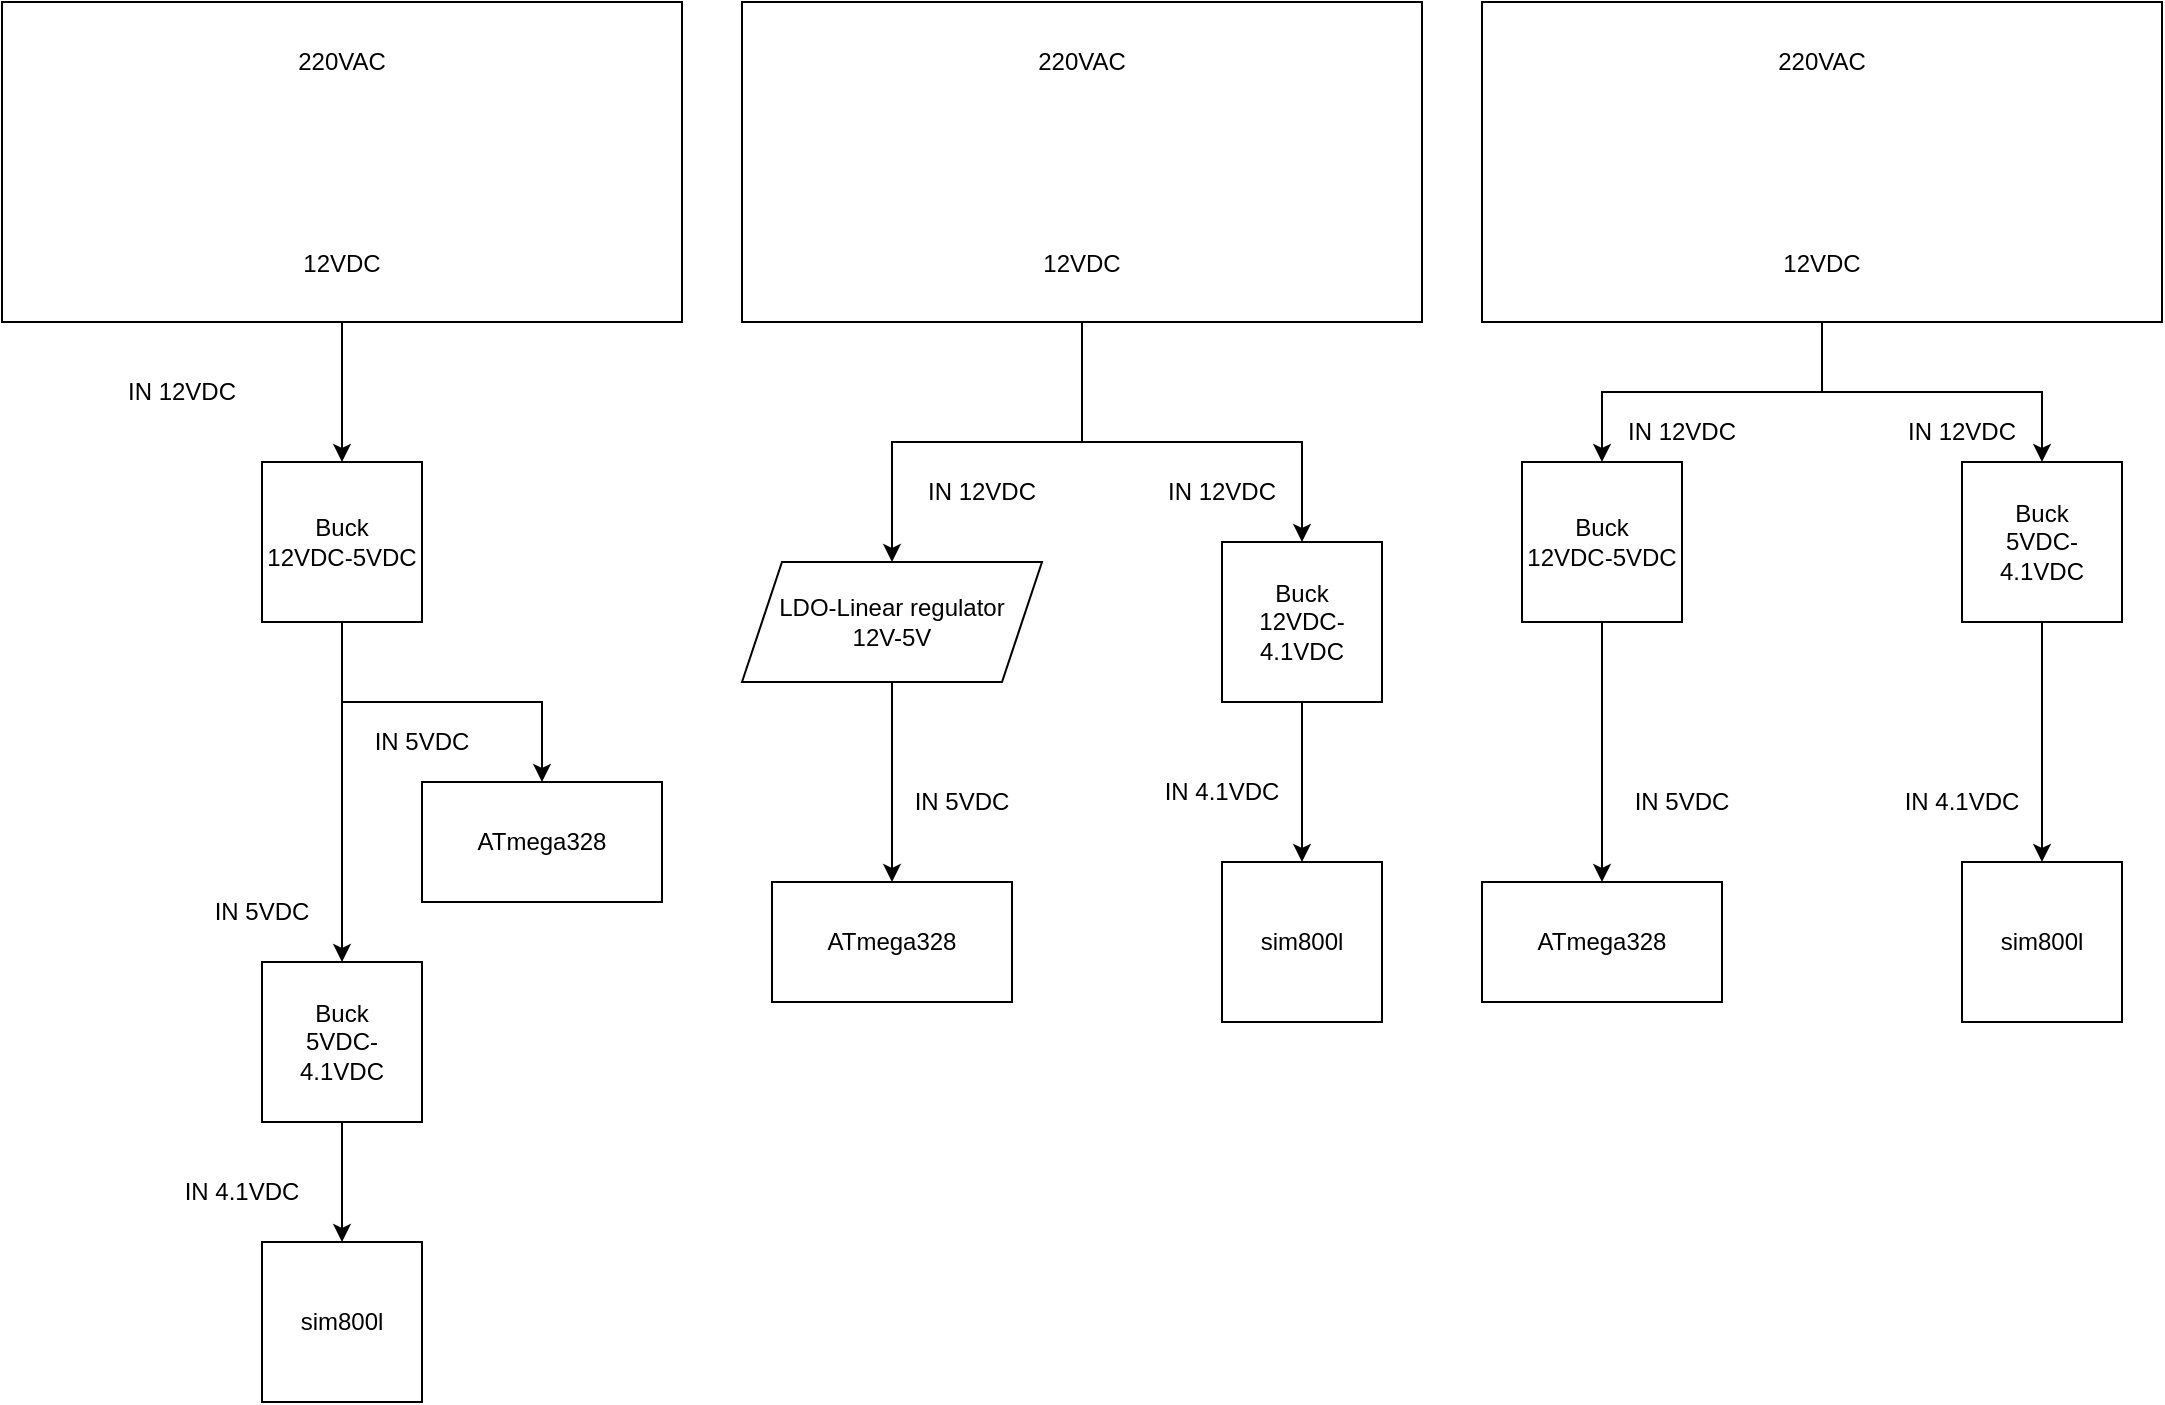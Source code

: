 <mxfile version="26.0.8">
  <diagram name="Page-1" id="Vm4hDieU4LicBKboQY89">
    <mxGraphModel dx="14" dy="638" grid="1" gridSize="10" guides="1" tooltips="1" connect="1" arrows="1" fold="1" page="1" pageScale="1" pageWidth="1100" pageHeight="850" math="0" shadow="0">
      <root>
        <mxCell id="0" />
        <mxCell id="1" parent="0" />
        <mxCell id="bgCyx2XPetGXuK7i7sd4-3" value="ATmega328" style="rounded=0;whiteSpace=wrap;html=1;" vertex="1" parent="1">
          <mxGeometry x="1320" y="400" width="120" height="60" as="geometry" />
        </mxCell>
        <mxCell id="bgCyx2XPetGXuK7i7sd4-4" value="sim800l" style="whiteSpace=wrap;html=1;aspect=fixed;" vertex="1" parent="1">
          <mxGeometry x="1240" y="630" width="80" height="80" as="geometry" />
        </mxCell>
        <mxCell id="bgCyx2XPetGXuK7i7sd4-54" style="edgeStyle=orthogonalEdgeStyle;rounded=0;orthogonalLoop=1;jettySize=auto;html=1;exitX=0.5;exitY=1;exitDx=0;exitDy=0;entryX=0.5;entryY=0;entryDx=0;entryDy=0;" edge="1" parent="1" source="bgCyx2XPetGXuK7i7sd4-7" target="bgCyx2XPetGXuK7i7sd4-9">
          <mxGeometry relative="1" as="geometry" />
        </mxCell>
        <mxCell id="bgCyx2XPetGXuK7i7sd4-55" style="edgeStyle=orthogonalEdgeStyle;rounded=0;orthogonalLoop=1;jettySize=auto;html=1;exitX=0.5;exitY=1;exitDx=0;exitDy=0;" edge="1" parent="1" source="bgCyx2XPetGXuK7i7sd4-7" target="bgCyx2XPetGXuK7i7sd4-3">
          <mxGeometry relative="1" as="geometry" />
        </mxCell>
        <mxCell id="bgCyx2XPetGXuK7i7sd4-7" value="Buck&lt;div&gt;12VDC-5VDC&lt;/div&gt;" style="whiteSpace=wrap;html=1;aspect=fixed;" vertex="1" parent="1">
          <mxGeometry x="1240" y="240" width="80" height="80" as="geometry" />
        </mxCell>
        <mxCell id="bgCyx2XPetGXuK7i7sd4-56" style="edgeStyle=orthogonalEdgeStyle;rounded=0;orthogonalLoop=1;jettySize=auto;html=1;exitX=0.5;exitY=1;exitDx=0;exitDy=0;entryX=0.5;entryY=0;entryDx=0;entryDy=0;" edge="1" parent="1" source="bgCyx2XPetGXuK7i7sd4-9" target="bgCyx2XPetGXuK7i7sd4-4">
          <mxGeometry relative="1" as="geometry" />
        </mxCell>
        <mxCell id="bgCyx2XPetGXuK7i7sd4-9" value="Buck&lt;div&gt;5VDC-4.1VDC&lt;/div&gt;" style="whiteSpace=wrap;html=1;aspect=fixed;" vertex="1" parent="1">
          <mxGeometry x="1240" y="490" width="80" height="80" as="geometry" />
        </mxCell>
        <mxCell id="bgCyx2XPetGXuK7i7sd4-10" value="IN 4.1VDC" style="text;html=1;align=center;verticalAlign=middle;whiteSpace=wrap;rounded=0;" vertex="1" parent="1">
          <mxGeometry x="1200" y="590" width="60" height="30" as="geometry" />
        </mxCell>
        <mxCell id="bgCyx2XPetGXuK7i7sd4-11" value="IN 5VDC" style="text;html=1;align=center;verticalAlign=middle;whiteSpace=wrap;rounded=0;" vertex="1" parent="1">
          <mxGeometry x="1210" y="450" width="60" height="30" as="geometry" />
        </mxCell>
        <mxCell id="bgCyx2XPetGXuK7i7sd4-12" value="IN 12VDC" style="text;html=1;align=center;verticalAlign=middle;whiteSpace=wrap;rounded=0;" vertex="1" parent="1">
          <mxGeometry x="1170" y="190" width="60" height="30" as="geometry" />
        </mxCell>
        <mxCell id="bgCyx2XPetGXuK7i7sd4-13" value="IN 5VDC" style="text;html=1;align=center;verticalAlign=middle;whiteSpace=wrap;rounded=0;" vertex="1" parent="1">
          <mxGeometry x="1290" y="365" width="60" height="30" as="geometry" />
        </mxCell>
        <mxCell id="bgCyx2XPetGXuK7i7sd4-17" value="ATmega328" style="rounded=0;whiteSpace=wrap;html=1;" vertex="1" parent="1">
          <mxGeometry x="1495" y="450" width="120" height="60" as="geometry" />
        </mxCell>
        <mxCell id="bgCyx2XPetGXuK7i7sd4-18" value="sim800l" style="whiteSpace=wrap;html=1;aspect=fixed;" vertex="1" parent="1">
          <mxGeometry x="1720" y="440" width="80" height="80" as="geometry" />
        </mxCell>
        <mxCell id="bgCyx2XPetGXuK7i7sd4-50" style="edgeStyle=orthogonalEdgeStyle;rounded=0;orthogonalLoop=1;jettySize=auto;html=1;exitX=0.5;exitY=1;exitDx=0;exitDy=0;" edge="1" parent="1" source="bgCyx2XPetGXuK7i7sd4-20" target="bgCyx2XPetGXuK7i7sd4-18">
          <mxGeometry relative="1" as="geometry" />
        </mxCell>
        <mxCell id="bgCyx2XPetGXuK7i7sd4-20" value="Buck&lt;div&gt;12VDC-4.1VDC&lt;/div&gt;" style="whiteSpace=wrap;html=1;aspect=fixed;" vertex="1" parent="1">
          <mxGeometry x="1720" y="280" width="80" height="80" as="geometry" />
        </mxCell>
        <mxCell id="bgCyx2XPetGXuK7i7sd4-21" value="IN 4.1VDC" style="text;html=1;align=center;verticalAlign=middle;whiteSpace=wrap;rounded=0;" vertex="1" parent="1">
          <mxGeometry x="1690" y="390" width="60" height="30" as="geometry" />
        </mxCell>
        <mxCell id="bgCyx2XPetGXuK7i7sd4-22" value="IN 5VDC" style="text;html=1;align=center;verticalAlign=middle;whiteSpace=wrap;rounded=0;" vertex="1" parent="1">
          <mxGeometry x="1560" y="395" width="60" height="30" as="geometry" />
        </mxCell>
        <mxCell id="bgCyx2XPetGXuK7i7sd4-49" style="edgeStyle=orthogonalEdgeStyle;rounded=0;orthogonalLoop=1;jettySize=auto;html=1;exitX=0.5;exitY=1;exitDx=0;exitDy=0;entryX=0.5;entryY=0;entryDx=0;entryDy=0;" edge="1" parent="1" source="bgCyx2XPetGXuK7i7sd4-24" target="bgCyx2XPetGXuK7i7sd4-17">
          <mxGeometry relative="1" as="geometry" />
        </mxCell>
        <mxCell id="bgCyx2XPetGXuK7i7sd4-24" value="LDO-Linear regulator&lt;div&gt;12V-5V&lt;/div&gt;" style="shape=parallelogram;perimeter=parallelogramPerimeter;whiteSpace=wrap;html=1;fixedSize=1;" vertex="1" parent="1">
          <mxGeometry x="1480" y="290" width="150" height="60" as="geometry" />
        </mxCell>
        <mxCell id="bgCyx2XPetGXuK7i7sd4-25" value="IN 12VDC" style="text;html=1;align=center;verticalAlign=middle;whiteSpace=wrap;rounded=0;" vertex="1" parent="1">
          <mxGeometry x="1690" y="240" width="60" height="30" as="geometry" />
        </mxCell>
        <mxCell id="bgCyx2XPetGXuK7i7sd4-26" value="IN 12VDC" style="text;html=1;align=center;verticalAlign=middle;whiteSpace=wrap;rounded=0;" vertex="1" parent="1">
          <mxGeometry x="1570" y="240" width="60" height="30" as="geometry" />
        </mxCell>
        <mxCell id="bgCyx2XPetGXuK7i7sd4-30" value="ATmega328" style="rounded=0;whiteSpace=wrap;html=1;" vertex="1" parent="1">
          <mxGeometry x="1850" y="450" width="120" height="60" as="geometry" />
        </mxCell>
        <mxCell id="bgCyx2XPetGXuK7i7sd4-31" value="sim800l" style="whiteSpace=wrap;html=1;aspect=fixed;" vertex="1" parent="1">
          <mxGeometry x="2090" y="440" width="80" height="80" as="geometry" />
        </mxCell>
        <mxCell id="bgCyx2XPetGXuK7i7sd4-47" style="edgeStyle=orthogonalEdgeStyle;rounded=0;orthogonalLoop=1;jettySize=auto;html=1;exitX=0.5;exitY=1;exitDx=0;exitDy=0;entryX=0.5;entryY=0;entryDx=0;entryDy=0;" edge="1" parent="1" source="bgCyx2XPetGXuK7i7sd4-33" target="bgCyx2XPetGXuK7i7sd4-30">
          <mxGeometry relative="1" as="geometry" />
        </mxCell>
        <mxCell id="bgCyx2XPetGXuK7i7sd4-33" value="Buck&lt;div&gt;12VDC-5VDC&lt;/div&gt;" style="whiteSpace=wrap;html=1;aspect=fixed;" vertex="1" parent="1">
          <mxGeometry x="1870" y="240" width="80" height="80" as="geometry" />
        </mxCell>
        <mxCell id="bgCyx2XPetGXuK7i7sd4-48" style="edgeStyle=orthogonalEdgeStyle;rounded=0;orthogonalLoop=1;jettySize=auto;html=1;exitX=0.5;exitY=1;exitDx=0;exitDy=0;entryX=0.5;entryY=0;entryDx=0;entryDy=0;" edge="1" parent="1" source="bgCyx2XPetGXuK7i7sd4-35" target="bgCyx2XPetGXuK7i7sd4-31">
          <mxGeometry relative="1" as="geometry">
            <mxPoint x="2180" y="390" as="targetPoint" />
          </mxGeometry>
        </mxCell>
        <mxCell id="bgCyx2XPetGXuK7i7sd4-35" value="Buck&lt;div&gt;5VDC-4.1VDC&lt;/div&gt;" style="whiteSpace=wrap;html=1;aspect=fixed;" vertex="1" parent="1">
          <mxGeometry x="2090" y="240" width="80" height="80" as="geometry" />
        </mxCell>
        <mxCell id="bgCyx2XPetGXuK7i7sd4-36" value="IN 4.1VDC" style="text;html=1;align=center;verticalAlign=middle;whiteSpace=wrap;rounded=0;" vertex="1" parent="1">
          <mxGeometry x="2060" y="395" width="60" height="30" as="geometry" />
        </mxCell>
        <mxCell id="bgCyx2XPetGXuK7i7sd4-37" value="IN 5VDC" style="text;html=1;align=center;verticalAlign=middle;whiteSpace=wrap;rounded=0;" vertex="1" parent="1">
          <mxGeometry x="1920" y="395" width="60" height="30" as="geometry" />
        </mxCell>
        <mxCell id="bgCyx2XPetGXuK7i7sd4-38" value="IN 12VDC" style="text;html=1;align=center;verticalAlign=middle;whiteSpace=wrap;rounded=0;" vertex="1" parent="1">
          <mxGeometry x="1920" y="210" width="60" height="30" as="geometry" />
        </mxCell>
        <mxCell id="bgCyx2XPetGXuK7i7sd4-39" value="IN 12VDC" style="text;html=1;align=center;verticalAlign=middle;whiteSpace=wrap;rounded=0;" vertex="1" parent="1">
          <mxGeometry x="2060" y="210" width="60" height="30" as="geometry" />
        </mxCell>
        <mxCell id="bgCyx2XPetGXuK7i7sd4-45" style="edgeStyle=orthogonalEdgeStyle;rounded=0;orthogonalLoop=1;jettySize=auto;html=1;exitX=1;exitY=0.5;exitDx=0;exitDy=0;entryX=0.5;entryY=0;entryDx=0;entryDy=0;" edge="1" parent="1" source="bgCyx2XPetGXuK7i7sd4-42" target="bgCyx2XPetGXuK7i7sd4-33">
          <mxGeometry relative="1" as="geometry" />
        </mxCell>
        <mxCell id="bgCyx2XPetGXuK7i7sd4-46" style="edgeStyle=orthogonalEdgeStyle;rounded=0;orthogonalLoop=1;jettySize=auto;html=1;exitX=1;exitY=0.5;exitDx=0;exitDy=0;" edge="1" parent="1" source="bgCyx2XPetGXuK7i7sd4-42" target="bgCyx2XPetGXuK7i7sd4-35">
          <mxGeometry relative="1" as="geometry" />
        </mxCell>
        <mxCell id="bgCyx2XPetGXuK7i7sd4-42" value="&lt;div&gt;220VAC&lt;/div&gt;&lt;div&gt;&lt;br&gt;&lt;/div&gt;&lt;div&gt;&lt;br&gt;&lt;/div&gt;&lt;div&gt;&lt;br&gt;&lt;/div&gt;&lt;div&gt;&lt;br&gt;&lt;/div&gt;&lt;div&gt;&lt;br&gt;&lt;/div&gt;&lt;div&gt;&lt;br&gt;&lt;/div&gt;&lt;div&gt;12VDC&lt;/div&gt;" style="rounded=0;whiteSpace=wrap;html=1;direction=south;" vertex="1" parent="1">
          <mxGeometry x="1850" y="10" width="340" height="160" as="geometry" />
        </mxCell>
        <mxCell id="bgCyx2XPetGXuK7i7sd4-53" style="edgeStyle=orthogonalEdgeStyle;rounded=0;orthogonalLoop=1;jettySize=auto;html=1;exitX=1;exitY=0.5;exitDx=0;exitDy=0;entryX=0.5;entryY=0;entryDx=0;entryDy=0;" edge="1" parent="1" source="bgCyx2XPetGXuK7i7sd4-43" target="bgCyx2XPetGXuK7i7sd4-7">
          <mxGeometry relative="1" as="geometry" />
        </mxCell>
        <mxCell id="bgCyx2XPetGXuK7i7sd4-43" value="&lt;div&gt;220VAC&lt;/div&gt;&lt;div&gt;&lt;br&gt;&lt;/div&gt;&lt;div&gt;&lt;br&gt;&lt;/div&gt;&lt;div&gt;&lt;br&gt;&lt;/div&gt;&lt;div&gt;&lt;br&gt;&lt;/div&gt;&lt;div&gt;&lt;br&gt;&lt;/div&gt;&lt;div&gt;&lt;br&gt;&lt;/div&gt;&lt;div&gt;12VDC&lt;/div&gt;" style="rounded=0;whiteSpace=wrap;html=1;direction=south;" vertex="1" parent="1">
          <mxGeometry x="1110" y="10" width="340" height="160" as="geometry" />
        </mxCell>
        <mxCell id="bgCyx2XPetGXuK7i7sd4-51" style="edgeStyle=orthogonalEdgeStyle;rounded=0;orthogonalLoop=1;jettySize=auto;html=1;exitX=1;exitY=0.5;exitDx=0;exitDy=0;entryX=0.5;entryY=0;entryDx=0;entryDy=0;" edge="1" parent="1" source="bgCyx2XPetGXuK7i7sd4-44" target="bgCyx2XPetGXuK7i7sd4-24">
          <mxGeometry relative="1" as="geometry">
            <Array as="points">
              <mxPoint x="1650" y="230" />
              <mxPoint x="1555" y="230" />
            </Array>
          </mxGeometry>
        </mxCell>
        <mxCell id="bgCyx2XPetGXuK7i7sd4-52" style="edgeStyle=orthogonalEdgeStyle;rounded=0;orthogonalLoop=1;jettySize=auto;html=1;exitX=1;exitY=0.5;exitDx=0;exitDy=0;entryX=0.5;entryY=0;entryDx=0;entryDy=0;" edge="1" parent="1" source="bgCyx2XPetGXuK7i7sd4-44" target="bgCyx2XPetGXuK7i7sd4-20">
          <mxGeometry relative="1" as="geometry">
            <Array as="points">
              <mxPoint x="1650" y="230" />
              <mxPoint x="1760" y="230" />
            </Array>
          </mxGeometry>
        </mxCell>
        <mxCell id="bgCyx2XPetGXuK7i7sd4-44" value="&lt;div&gt;220VAC&lt;/div&gt;&lt;div&gt;&lt;br&gt;&lt;/div&gt;&lt;div&gt;&lt;br&gt;&lt;/div&gt;&lt;div&gt;&lt;br&gt;&lt;/div&gt;&lt;div&gt;&lt;br&gt;&lt;/div&gt;&lt;div&gt;&lt;br&gt;&lt;/div&gt;&lt;div&gt;&lt;br&gt;&lt;/div&gt;&lt;div&gt;12VDC&lt;/div&gt;" style="rounded=0;whiteSpace=wrap;html=1;direction=south;" vertex="1" parent="1">
          <mxGeometry x="1480" y="10" width="340" height="160" as="geometry" />
        </mxCell>
      </root>
    </mxGraphModel>
  </diagram>
</mxfile>
